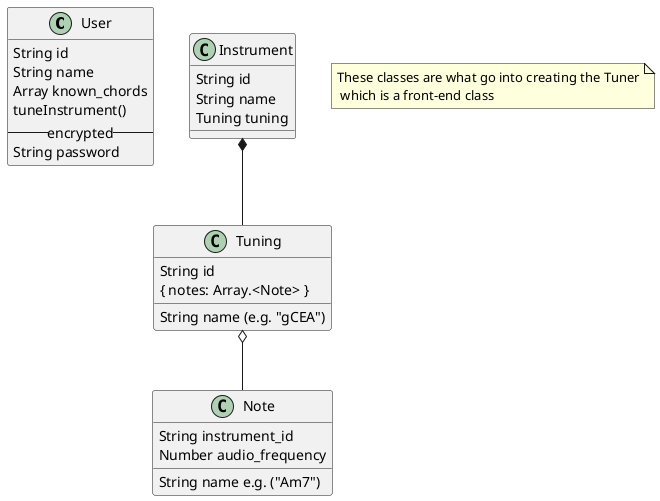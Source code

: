 @startuml

class User {
  String id
  String name
  Array known_chords
  tuneInstrument()
  --encrypted--
  String password
}

class Instrument {
  String id
  String name
  Tuning tuning
}

class Note {
  String instrument_id
  Number audio_frequency
  String name e.g. ("Am7")
}

class Tuning {
  String id
  { notes: Array.<Note> }
  String name (e.g. "gCEA")
}

Tuning o-- Note
Instrument *-- Tuning

note "These classes are what go into creating the Tuner\n which is a front-end class" as N1

@enduml